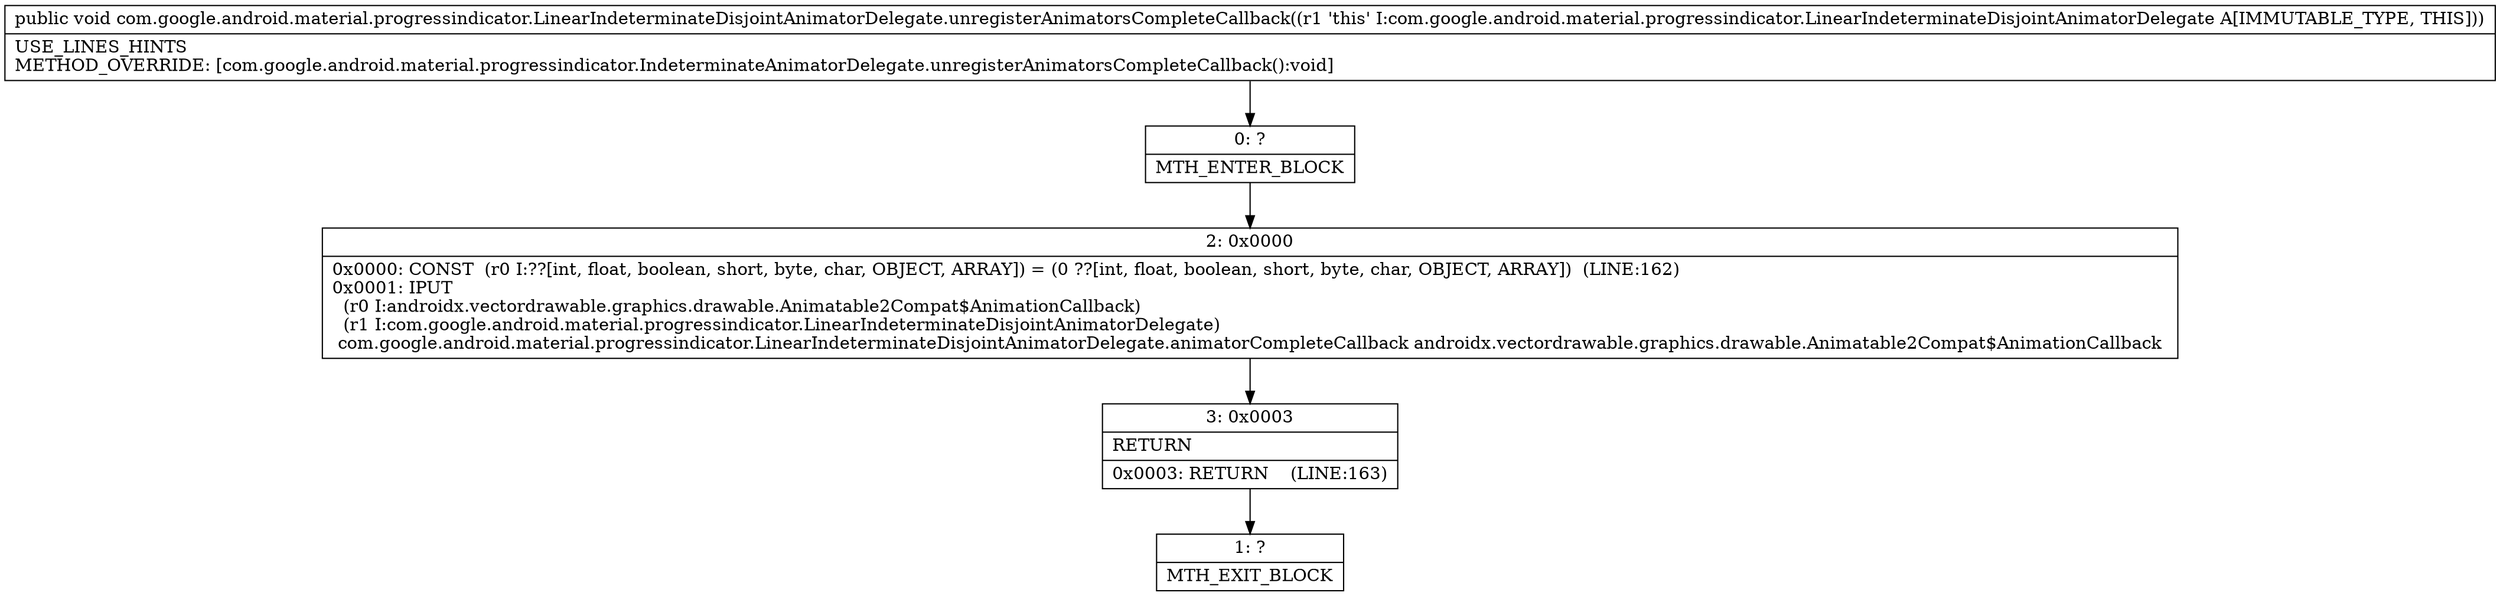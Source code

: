 digraph "CFG forcom.google.android.material.progressindicator.LinearIndeterminateDisjointAnimatorDelegate.unregisterAnimatorsCompleteCallback()V" {
Node_0 [shape=record,label="{0\:\ ?|MTH_ENTER_BLOCK\l}"];
Node_2 [shape=record,label="{2\:\ 0x0000|0x0000: CONST  (r0 I:??[int, float, boolean, short, byte, char, OBJECT, ARRAY]) = (0 ??[int, float, boolean, short, byte, char, OBJECT, ARRAY])  (LINE:162)\l0x0001: IPUT  \l  (r0 I:androidx.vectordrawable.graphics.drawable.Animatable2Compat$AnimationCallback)\l  (r1 I:com.google.android.material.progressindicator.LinearIndeterminateDisjointAnimatorDelegate)\l com.google.android.material.progressindicator.LinearIndeterminateDisjointAnimatorDelegate.animatorCompleteCallback androidx.vectordrawable.graphics.drawable.Animatable2Compat$AnimationCallback \l}"];
Node_3 [shape=record,label="{3\:\ 0x0003|RETURN\l|0x0003: RETURN    (LINE:163)\l}"];
Node_1 [shape=record,label="{1\:\ ?|MTH_EXIT_BLOCK\l}"];
MethodNode[shape=record,label="{public void com.google.android.material.progressindicator.LinearIndeterminateDisjointAnimatorDelegate.unregisterAnimatorsCompleteCallback((r1 'this' I:com.google.android.material.progressindicator.LinearIndeterminateDisjointAnimatorDelegate A[IMMUTABLE_TYPE, THIS]))  | USE_LINES_HINTS\lMETHOD_OVERRIDE: [com.google.android.material.progressindicator.IndeterminateAnimatorDelegate.unregisterAnimatorsCompleteCallback():void]\l}"];
MethodNode -> Node_0;Node_0 -> Node_2;
Node_2 -> Node_3;
Node_3 -> Node_1;
}

